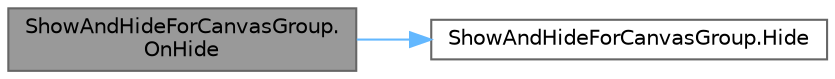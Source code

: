 digraph "ShowAndHideForCanvasGroup.OnHide"
{
 // LATEX_PDF_SIZE
  bgcolor="transparent";
  edge [fontname=Helvetica,fontsize=10,labelfontname=Helvetica,labelfontsize=10];
  node [fontname=Helvetica,fontsize=10,shape=box,height=0.2,width=0.4];
  rankdir="LR";
  Node1 [id="Node000001",label="ShowAndHideForCanvasGroup.\lOnHide",height=0.2,width=0.4,color="gray40", fillcolor="grey60", style="filled", fontcolor="black",tooltip=" "];
  Node1 -> Node2 [id="edge1_Node000001_Node000002",color="steelblue1",style="solid",tooltip=" "];
  Node2 [id="Node000002",label="ShowAndHideForCanvasGroup.Hide",height=0.2,width=0.4,color="grey40", fillcolor="white", style="filled",URL="$class_show_and_hide_for_canvas_group.html#a816e1ebe412a34a70a1f47406619ae62",tooltip=" "];
}
